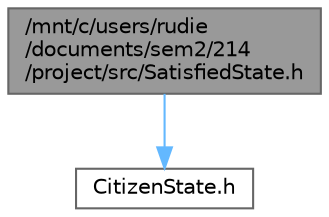 digraph "/mnt/c/users/rudie/documents/sem2/214/project/src/SatisfiedState.h"
{
 // LATEX_PDF_SIZE
  bgcolor="transparent";
  edge [fontname=Helvetica,fontsize=10,labelfontname=Helvetica,labelfontsize=10];
  node [fontname=Helvetica,fontsize=10,shape=box,height=0.2,width=0.4];
  Node1 [id="Node000001",label="/mnt/c/users/rudie\l/documents/sem2/214\l/project/src/SatisfiedState.h",height=0.2,width=0.4,color="gray40", fillcolor="grey60", style="filled", fontcolor="black",tooltip="Header file for the SatisfiedState class."];
  Node1 -> Node2 [id="edge1_Node000001_Node000002",color="steelblue1",style="solid",tooltip=" "];
  Node2 [id="Node000002",label="CitizenState.h",height=0.2,width=0.4,color="grey40", fillcolor="white", style="filled",URL="$CitizenState_8h.html",tooltip="Declaration of the CitizenState class."];
}
